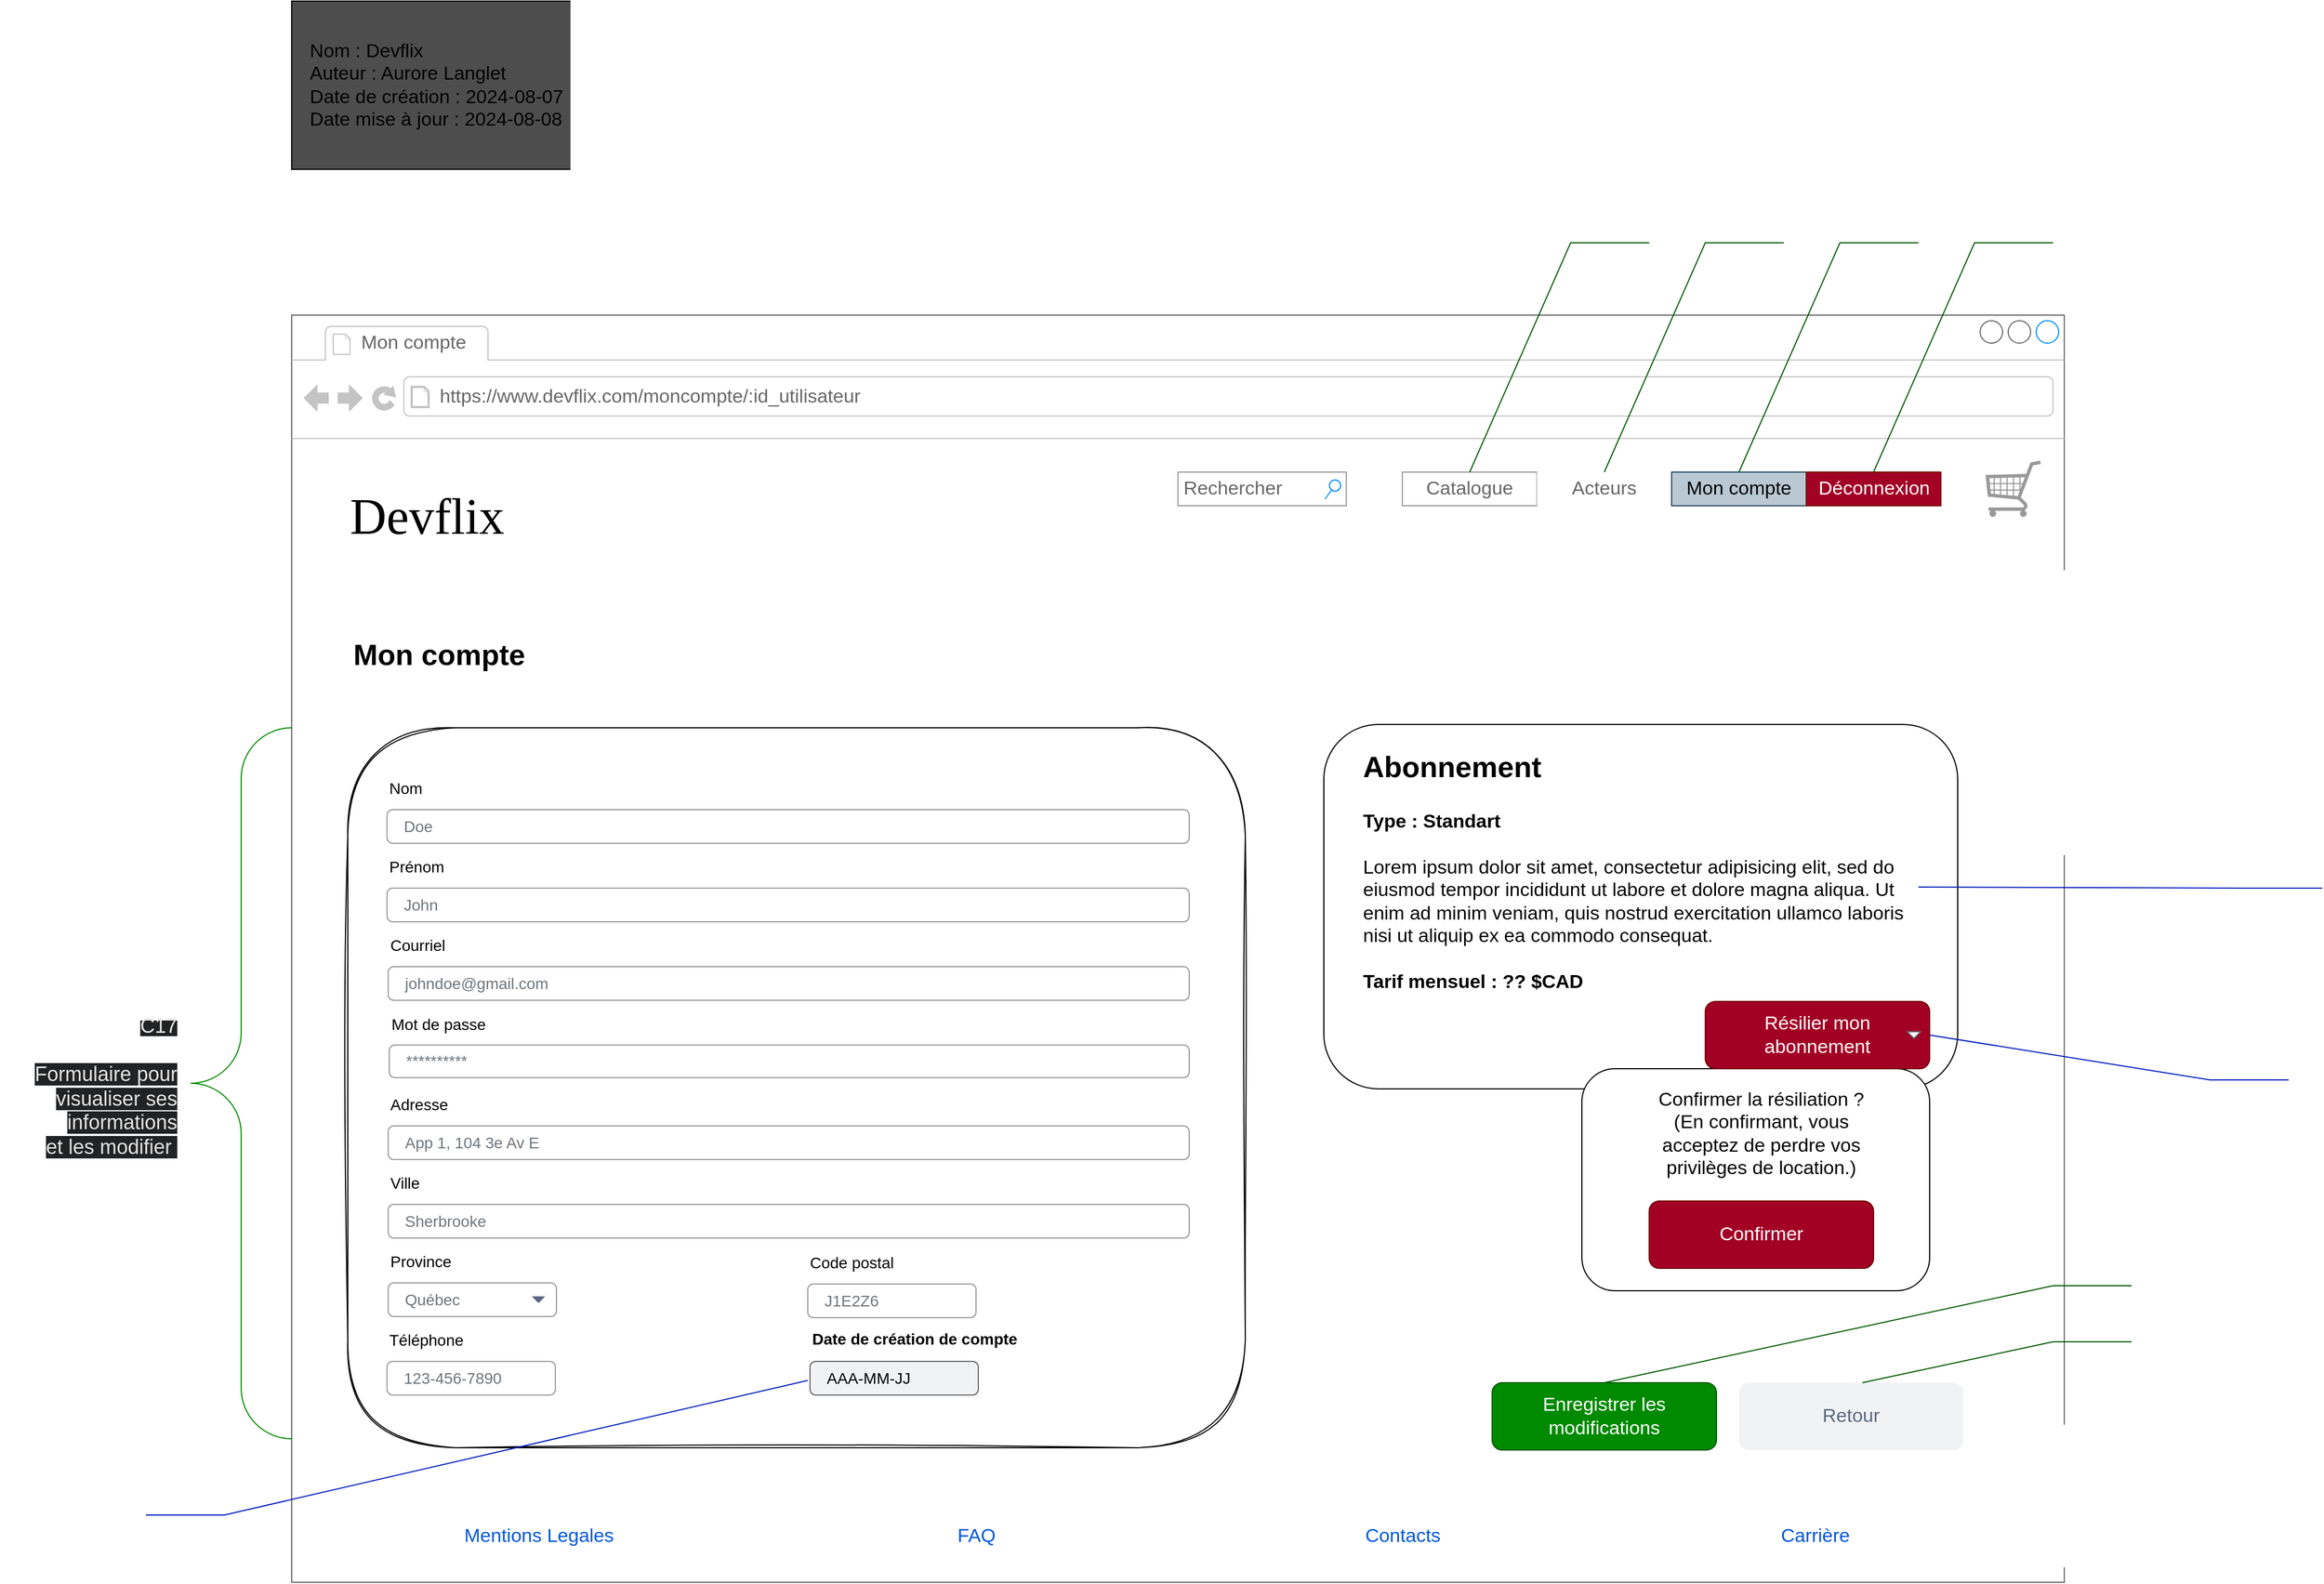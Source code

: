 <mxfile version="24.7.5">
  <diagram id="ljUYexrTJV3vJKpsYPH5" name="monCompte">
    <mxGraphModel dx="3800" dy="3442" grid="1" gridSize="10" guides="1" tooltips="1" connect="1" arrows="1" fold="1" page="1" pageScale="1" pageWidth="850" pageHeight="1100" math="0" shadow="0">
      <root>
        <mxCell id="0" />
        <mxCell id="1" parent="0" />
        <mxCell id="tmP-zMUS-FUI-W8UoyRU-4" value="" style="group;movable=0;resizable=0;rotatable=0;deletable=0;editable=0;locked=1;connectable=0;" parent="1" vertex="1" connectable="0">
          <mxGeometry x="-1430" y="-1690" width="1580" height="1130" as="geometry" />
        </mxCell>
        <mxCell id="S5trsQchKRRkgE_4zOQo-1" value="" style="strokeWidth=1;shadow=0;dashed=0;align=center;html=1;shape=mxgraph.mockup.containers.browserWindow;rSize=0;strokeColor=#666666;strokeColor2=#008cff;strokeColor3=#c4c4c4;mainText=,;recursiveResize=0;container=0;movable=1;resizable=1;rotatable=1;deletable=1;editable=1;locked=0;connectable=1;" parent="tmP-zMUS-FUI-W8UoyRU-4" vertex="1">
          <mxGeometry width="1580" height="1130" as="geometry" />
        </mxCell>
        <mxCell id="tmP-zMUS-FUI-W8UoyRU-1" value="Mon compte" style="strokeWidth=1;shadow=0;dashed=0;align=center;html=1;shape=mxgraph.mockup.containers.anchor;fontSize=17;fontColor=#666666;align=left;whiteSpace=wrap;movable=0;resizable=0;rotatable=0;deletable=0;editable=0;locked=1;connectable=0;" parent="tmP-zMUS-FUI-W8UoyRU-4" vertex="1">
          <mxGeometry x="60" y="12" width="110" height="26" as="geometry" />
        </mxCell>
        <mxCell id="tmP-zMUS-FUI-W8UoyRU-2" value="https://www.devflix.com/moncompte/:id_utilisateur" style="strokeWidth=1;shadow=0;dashed=0;align=center;html=1;shape=mxgraph.mockup.containers.anchor;rSize=0;fontSize=17;fontColor=#666666;align=left;movable=0;resizable=0;rotatable=0;deletable=0;editable=0;locked=1;connectable=0;" parent="tmP-zMUS-FUI-W8UoyRU-4" vertex="1">
          <mxGeometry x="130" y="60" width="250" height="26" as="geometry" />
        </mxCell>
        <mxCell id="S5trsQchKRRkgE_4zOQo-2" value="Devflix" style="text;html=1;points=[];align=left;verticalAlign=top;spacingTop=-4;fontSize=45;fontFamily=Verdana;movable=0;resizable=0;rotatable=0;deletable=0;editable=0;locked=1;connectable=0;" parent="1" vertex="1">
          <mxGeometry x="-1380" y="-1540" width="340" height="50" as="geometry" />
        </mxCell>
        <mxCell id="S5trsQchKRRkgE_4zOQo-3" value="Mentions Legales" style="fillColor=none;strokeColor=none;html=1;fontColor=#0057D8;align=center;verticalAlign=middle;fontStyle=0;fontSize=17;" parent="1" vertex="1">
          <mxGeometry x="-1335" y="-639" width="250" height="75" as="geometry" />
        </mxCell>
        <mxCell id="S5trsQchKRRkgE_4zOQo-4" value="FAQ" style="fillColor=none;strokeColor=none;html=1;fontColor=#0057D8;align=center;verticalAlign=middle;fontStyle=0;fontSize=17;fontFamily=Helvetica;" parent="1" vertex="1">
          <mxGeometry x="-945" y="-639" width="250" height="75" as="geometry" />
        </mxCell>
        <mxCell id="S5trsQchKRRkgE_4zOQo-5" value="Contacts" style="fillColor=none;strokeColor=none;html=1;fontColor=#0057D8;align=center;verticalAlign=middle;fontStyle=0;fontSize=17;fontFamily=Helvetica;" parent="1" vertex="1">
          <mxGeometry x="-565" y="-639" width="250" height="75" as="geometry" />
        </mxCell>
        <mxCell id="S5trsQchKRRkgE_4zOQo-6" value="Carrière&amp;nbsp;" style="fillColor=none;strokeColor=none;html=1;fontColor=#0057D8;align=center;verticalAlign=middle;fontStyle=0;fontSize=17;fontFamily=Helvetica;" parent="1" vertex="1">
          <mxGeometry x="-195" y="-639" width="250" height="75" as="geometry" />
        </mxCell>
        <mxCell id="S5trsQchKRRkgE_4zOQo-7" value="" style="group;movable=1;resizable=1;rotatable=1;deletable=1;editable=1;locked=0;connectable=1;" parent="1" vertex="1" connectable="0">
          <mxGeometry x="-440" y="-1780" width="580" height="280" as="geometry" />
        </mxCell>
        <mxCell id="S5trsQchKRRkgE_4zOQo-8" value="" style="swimlane;shape=mxgraph.bootstrap.anchor;strokeColor=#999999;fillColor=#ffffff;fontColor=#666666;childLayout=stackLayout;horizontal=0;startSize=0;horizontalStack=1;resizeParent=1;resizeParentMax=0;resizeLast=0;collapsible=0;marginBottom=0;whiteSpace=wrap;html=1;" parent="S5trsQchKRRkgE_4zOQo-7" vertex="1">
          <mxGeometry y="230" width="480" height="30" as="geometry" />
        </mxCell>
        <mxCell id="S5trsQchKRRkgE_4zOQo-9" value="Catalogue" style="text;strokeColor=inherit;align=center;verticalAlign=middle;spacingLeft=10;spacingRight=10;overflow=hidden;points=[[0,0.5],[1,0.5]];portConstraint=eastwest;rotatable=0;whiteSpace=wrap;html=1;fillColor=inherit;fontColor=inherit;fontSize=17;movable=0;resizable=0;deletable=0;editable=0;locked=1;connectable=0;" parent="S5trsQchKRRkgE_4zOQo-8" vertex="1">
          <mxGeometry width="120" height="30" as="geometry" />
        </mxCell>
        <mxCell id="S5trsQchKRRkgE_4zOQo-11" value="Acteurs" style="text;strokeColor=none;align=center;verticalAlign=middle;spacingLeft=10;spacingRight=10;overflow=hidden;points=[[0,0.5],[1,0.5]];portConstraint=eastwest;rotatable=0;whiteSpace=wrap;html=1;fillColor=inherit;fontColor=inherit;fontSize=17;movable=0;resizable=0;deletable=0;editable=0;locked=1;connectable=0;" parent="S5trsQchKRRkgE_4zOQo-8" vertex="1">
          <mxGeometry x="120" width="120" height="30" as="geometry" />
        </mxCell>
        <mxCell id="S5trsQchKRRkgE_4zOQo-10" value="Mon compte" style="text;strokeColor=#23445d;align=center;verticalAlign=middle;spacingLeft=10;spacingRight=10;overflow=hidden;points=[[0,0.5],[1,0.5]];portConstraint=eastwest;rotatable=0;whiteSpace=wrap;html=1;fillColor=#bac8d3;fontSize=17;movable=0;resizable=0;deletable=0;editable=0;locked=1;connectable=0;" parent="S5trsQchKRRkgE_4zOQo-8" vertex="1">
          <mxGeometry x="240" width="120" height="30" as="geometry" />
        </mxCell>
        <mxCell id="S5trsQchKRRkgE_4zOQo-12" value="Déconnexion&amp;nbsp;" style="text;strokeColor=#6F0000;align=center;verticalAlign=middle;spacingLeft=10;spacingRight=10;overflow=hidden;points=[[0,0.5],[1,0.5]];portConstraint=eastwest;rotatable=0;whiteSpace=wrap;html=1;fillColor=#a20025;fontColor=#ffffff;fontSize=17;movable=0;resizable=0;deletable=0;editable=0;locked=1;connectable=0;" parent="S5trsQchKRRkgE_4zOQo-8" vertex="1">
          <mxGeometry x="360" width="120" height="30" as="geometry" />
        </mxCell>
        <mxCell id="S5trsQchKRRkgE_4zOQo-13" value="C4" style="strokeWidth=1;shadow=0;dashed=0;align=center;html=1;shape=mxgraph.mockup.text.callout;linkText=;textSize=17;textColor=#666666;callDir=NE;callStyle=line;fontSize=17;align=right;verticalAlign=top;strokeColor=#005700;fillColor=#008a00;fontColor=#ffffff;" parent="S5trsQchKRRkgE_4zOQo-7" vertex="1">
          <mxGeometry x="180" width="160" height="230" as="geometry" />
        </mxCell>
        <mxCell id="S5trsQchKRRkgE_4zOQo-14" value="C1" style="strokeWidth=1;shadow=0;dashed=0;align=center;html=1;shape=mxgraph.mockup.text.callout;linkText=;textSize=17;textColor=#666666;callDir=NE;callStyle=line;fontSize=17;align=right;verticalAlign=top;strokeColor=#005700;fillColor=#008a00;fontColor=#ffffff;" parent="S5trsQchKRRkgE_4zOQo-7" vertex="1">
          <mxGeometry x="60" width="160" height="230" as="geometry" />
        </mxCell>
        <mxCell id="S5trsQchKRRkgE_4zOQo-15" value="C17" style="strokeWidth=1;shadow=0;dashed=0;align=center;html=1;shape=mxgraph.mockup.text.callout;linkText=;textSize=17;textColor=#666666;callDir=NE;callStyle=line;fontSize=17;align=right;verticalAlign=top;strokeColor=#005700;fillColor=#008a00;fontColor=#ffffff;" parent="S5trsQchKRRkgE_4zOQo-7" vertex="1">
          <mxGeometry x="300" width="160" height="230" as="geometry" />
        </mxCell>
        <mxCell id="S5trsQchKRRkgE_4zOQo-16" value="C46" style="strokeWidth=1;shadow=0;dashed=0;align=center;html=1;shape=mxgraph.mockup.text.callout;linkText=;textSize=17;textColor=#666666;callDir=NE;callStyle=line;fontSize=17;align=right;verticalAlign=top;strokeColor=#005700;fillColor=#008a00;fontColor=#ffffff;" parent="S5trsQchKRRkgE_4zOQo-7" vertex="1">
          <mxGeometry x="420" width="160" height="230" as="geometry" />
        </mxCell>
        <mxCell id="S5trsQchKRRkgE_4zOQo-17" value="" style="verticalLabelPosition=bottom;shadow=0;dashed=0;align=center;html=1;verticalAlign=top;strokeWidth=1;shape=mxgraph.mockup.misc.shoppingCart;strokeColor=#999999;" parent="S5trsQchKRRkgE_4zOQo-7" vertex="1">
          <mxGeometry x="520" y="220" width="50" height="50" as="geometry" />
        </mxCell>
        <mxCell id="S5trsQchKRRkgE_4zOQo-18" value="Mon compte" style="text;align=left;fontStyle=1;verticalAlign=middle;spacingLeft=3;spacingRight=3;strokeColor=none;rotatable=0;points=[[0,0.5],[1,0.5]];portConstraint=eastwest;html=1;fontSize=26;movable=0;resizable=0;deletable=0;editable=0;locked=1;connectable=0;" parent="1" vertex="1">
          <mxGeometry x="-1380" y="-1400" width="230" height="26" as="geometry" />
        </mxCell>
        <mxCell id="S5trsQchKRRkgE_4zOQo-19" value="&lt;font style=&quot;font-size: 17px;&quot;&gt;Rechercher&lt;/font&gt;" style="strokeWidth=1;shadow=0;dashed=0;align=center;html=1;shape=mxgraph.mockup.forms.searchBox;strokeColor=#999999;mainText=;strokeColor2=#008cff;fontColor=#666666;fontSize=17;align=left;spacingLeft=3;whiteSpace=wrap;" parent="1" vertex="1">
          <mxGeometry x="-640" y="-1550" width="150" height="30" as="geometry" />
        </mxCell>
        <mxCell id="S5trsQchKRRkgE_4zOQo-21" value="&lt;font style=&quot;font-size: 17px;&quot;&gt;&amp;nbsp; &amp;nbsp;Nom : Devflix&lt;br&gt;&amp;nbsp; &amp;nbsp;Auteur : Aurore Langlet&lt;br&gt;&amp;nbsp; &amp;nbsp;Date de création : 2024-08-07&lt;br&gt;&amp;nbsp; &amp;nbsp;Date mise à jour : 2024-08-08&lt;/font&gt;" style="rounded=0;whiteSpace=wrap;html=1;align=left;fillColor=#4D4D4D;strokeColor=#000000;" parent="1" vertex="1">
          <mxGeometry x="-1430" y="-1970" width="580" height="150" as="geometry" />
        </mxCell>
        <mxCell id="9evtDOsmeqiBR4keEaEm-121" value="" style="rounded=1;whiteSpace=wrap;html=1;sketch=1;curveFitting=1;jiggle=2;" parent="1" vertex="1">
          <mxGeometry x="-1380" y="-1322" width="800" height="642" as="geometry" />
        </mxCell>
        <mxCell id="9evtDOsmeqiBR4keEaEm-126" value="Retour" style="rounded=1;fillColor=#F1F2F4;strokeColor=none;html=1;whiteSpace=wrap;fontColor=#596780;align=center;verticalAlign=middle;fontStyle=0;fontSize=17;sketch=0;fontFamily=Helvetica;" parent="1" vertex="1">
          <mxGeometry x="-140" y="-738" width="200" height="60" as="geometry" />
        </mxCell>
        <mxCell id="9evtDOsmeqiBR4keEaEm-127" value="C18" style="strokeWidth=1;shadow=0;dashed=0;align=center;html=1;shape=mxgraph.mockup.text.callout;linkText=;textSize=17;textColor=#666666;callDir=NE;callStyle=line;fontSize=17;align=right;verticalAlign=top;strokeColor=#005700;fillColor=#008a00;fontColor=#ffffff;" parent="1" vertex="1">
          <mxGeometry x="-260" y="-850" width="470" height="112" as="geometry" />
        </mxCell>
        <mxCell id="9evtDOsmeqiBR4keEaEm-130" value="Enregistrer les modifications" style="rounded=1;fillColor=#008a00;strokeColor=#005700;html=1;whiteSpace=wrap;fontColor=#ffffff;align=center;verticalAlign=middle;fontStyle=0;fontSize=17;sketch=0;fontFamily=Helvetica;" parent="1" vertex="1">
          <mxGeometry x="-360" y="-738" width="200" height="60" as="geometry" />
        </mxCell>
        <mxCell id="9evtDOsmeqiBR4keEaEm-132" value="C8" style="strokeWidth=1;shadow=0;dashed=0;align=center;html=1;shape=mxgraph.mockup.text.callout;linkText=;textSize=17;textColor=#666666;callDir=NE;callStyle=line;fontSize=17;align=right;verticalAlign=top;strokeColor=#005700;fillColor=#008a00;fontColor=#ffffff;" parent="1" vertex="1">
          <mxGeometry x="-30" y="-800" width="240" height="62" as="geometry" />
        </mxCell>
        <mxCell id="9evtDOsmeqiBR4keEaEm-139" value="" style="group" parent="1" vertex="1" connectable="0">
          <mxGeometry x="-1345" y="-1219" width="715" height="70" as="geometry" />
        </mxCell>
        <mxCell id="9evtDOsmeqiBR4keEaEm-140" value="Prénom" style="fillColor=none;strokeColor=none;align=left;fontSize=14;" parent="9evtDOsmeqiBR4keEaEm-139" vertex="1">
          <mxGeometry width="688.519" height="40" as="geometry" />
        </mxCell>
        <mxCell id="9evtDOsmeqiBR4keEaEm-141" value="John" style="html=1;shadow=0;dashed=0;shape=mxgraph.bootstrap.rrect;rSize=5;fillColor=none;strokeColor=#999999;align=left;spacing=15;fontSize=14;fontColor=#6C767D;" parent="9evtDOsmeqiBR4keEaEm-139" vertex="1">
          <mxGeometry y="40" width="715" height="30" as="geometry" />
        </mxCell>
        <mxCell id="pXry2z8wWuPpW1_nWXZ_-15" value="" style="group" parent="1" vertex="1" connectable="0">
          <mxGeometry x="-1344" y="-937" width="714" height="70" as="geometry" />
        </mxCell>
        <mxCell id="pXry2z8wWuPpW1_nWXZ_-16" value="Ville" style="fillColor=none;strokeColor=none;align=left;fontSize=14;" parent="pXry2z8wWuPpW1_nWXZ_-15" vertex="1">
          <mxGeometry width="687.556" height="40" as="geometry" />
        </mxCell>
        <mxCell id="pXry2z8wWuPpW1_nWXZ_-17" value="Sherbrooke" style="html=1;shadow=0;dashed=0;shape=mxgraph.bootstrap.rrect;rSize=5;fillColor=none;strokeColor=#999999;align=left;spacing=15;fontSize=14;fontColor=#6C767D;" parent="pXry2z8wWuPpW1_nWXZ_-15" vertex="1">
          <mxGeometry y="40" width="714" height="30" as="geometry" />
        </mxCell>
        <mxCell id="pXry2z8wWuPpW1_nWXZ_-24" value="" style="group" parent="1" vertex="1" connectable="0">
          <mxGeometry x="-1345" y="-1289" width="715" height="70" as="geometry" />
        </mxCell>
        <mxCell id="9evtDOsmeqiBR4keEaEm-133" value="Nom" style="fillColor=none;strokeColor=none;align=left;fontSize=14;" parent="pXry2z8wWuPpW1_nWXZ_-24" vertex="1">
          <mxGeometry width="328.445" height="40" as="geometry" />
        </mxCell>
        <mxCell id="9evtDOsmeqiBR4keEaEm-134" value="Doe" style="html=1;shadow=0;dashed=0;shape=mxgraph.bootstrap.rrect;rSize=5;fillColor=none;strokeColor=#999999;align=left;spacing=15;fontSize=14;fontColor=#6C767D;" parent="pXry2z8wWuPpW1_nWXZ_-24" vertex="1">
          <mxGeometry y="40" width="715" height="30" as="geometry" />
        </mxCell>
        <mxCell id="pXry2z8wWuPpW1_nWXZ_-25" value="" style="group" parent="1" vertex="1" connectable="0">
          <mxGeometry x="-1344" y="-1007" width="714" height="70" as="geometry" />
        </mxCell>
        <mxCell id="pXry2z8wWuPpW1_nWXZ_-13" value="Adresse" style="fillColor=none;strokeColor=none;align=left;fontSize=14;" parent="pXry2z8wWuPpW1_nWXZ_-25" vertex="1">
          <mxGeometry width="327.986" height="40" as="geometry" />
        </mxCell>
        <mxCell id="pXry2z8wWuPpW1_nWXZ_-14" value="App 1, 104 3e Av E" style="html=1;shadow=0;dashed=0;shape=mxgraph.bootstrap.rrect;rSize=5;fillColor=none;strokeColor=#999999;align=left;spacing=15;fontSize=14;fontColor=#6C767D;" parent="pXry2z8wWuPpW1_nWXZ_-25" vertex="1">
          <mxGeometry y="40" width="714" height="30" as="geometry" />
        </mxCell>
        <mxCell id="pXry2z8wWuPpW1_nWXZ_-32" value="" style="group" parent="1" vertex="1" connectable="0">
          <mxGeometry x="-1344" y="-1149" width="714" height="70" as="geometry" />
        </mxCell>
        <mxCell id="pXry2z8wWuPpW1_nWXZ_-33" value="Courriel" style="fillColor=none;strokeColor=none;align=left;fontSize=14;" parent="pXry2z8wWuPpW1_nWXZ_-32" vertex="1">
          <mxGeometry width="327.986" height="40" as="geometry" />
        </mxCell>
        <mxCell id="pXry2z8wWuPpW1_nWXZ_-34" value="johndoe@gmail.com" style="html=1;shadow=0;dashed=0;shape=mxgraph.bootstrap.rrect;rSize=5;fillColor=none;strokeColor=#999999;align=left;spacing=15;fontSize=14;fontColor=#6C767D;" parent="pXry2z8wWuPpW1_nWXZ_-32" vertex="1">
          <mxGeometry y="40" width="714" height="30" as="geometry" />
        </mxCell>
        <mxCell id="pXry2z8wWuPpW1_nWXZ_-36" value="" style="group" parent="1" vertex="1" connectable="0">
          <mxGeometry x="-970" y="-866" width="150" height="70" as="geometry" />
        </mxCell>
        <mxCell id="pXry2z8wWuPpW1_nWXZ_-30" value="Code postal" style="fillColor=none;strokeColor=none;align=left;fontSize=14;" parent="pXry2z8wWuPpW1_nWXZ_-36" vertex="1">
          <mxGeometry width="147" height="40" as="geometry" />
        </mxCell>
        <mxCell id="pXry2z8wWuPpW1_nWXZ_-31" value="J1E2Z6" style="html=1;shadow=0;dashed=0;shape=mxgraph.bootstrap.rrect;rSize=5;fillColor=none;strokeColor=#999999;align=left;spacing=15;fontSize=14;fontColor=#6C767D;" parent="pXry2z8wWuPpW1_nWXZ_-36" vertex="1">
          <mxGeometry y="40" width="150" height="30" as="geometry" />
        </mxCell>
        <mxCell id="pXry2z8wWuPpW1_nWXZ_-39" value="" style="group" parent="1" vertex="1" connectable="0">
          <mxGeometry x="-1345" y="-797" width="150" height="70" as="geometry" />
        </mxCell>
        <mxCell id="pXry2z8wWuPpW1_nWXZ_-40" value="Téléphone" style="fillColor=none;strokeColor=none;align=left;fontSize=14;" parent="pXry2z8wWuPpW1_nWXZ_-39" vertex="1">
          <mxGeometry width="147" height="40" as="geometry" />
        </mxCell>
        <mxCell id="pXry2z8wWuPpW1_nWXZ_-41" value="123-456-7890" style="html=1;shadow=0;dashed=0;shape=mxgraph.bootstrap.rrect;rSize=5;fillColor=none;strokeColor=#999999;align=left;spacing=15;fontSize=14;fontColor=#6C767D;" parent="pXry2z8wWuPpW1_nWXZ_-39" vertex="1">
          <mxGeometry y="40" width="150" height="30" as="geometry" />
        </mxCell>
        <mxCell id="ahASzPvTcODpPdsd1R9B-1" value="" style="group" parent="1" vertex="1" connectable="0">
          <mxGeometry x="-1343" y="-1078" width="713" height="68" as="geometry" />
        </mxCell>
        <mxCell id="ahASzPvTcODpPdsd1R9B-2" value="Mot de passe" style="fillColor=none;strokeColor=none;align=left;fontSize=14;" parent="ahASzPvTcODpPdsd1R9B-1" vertex="1">
          <mxGeometry width="327.527" height="38.857" as="geometry" />
        </mxCell>
        <mxCell id="ahASzPvTcODpPdsd1R9B-3" value="**********" style="html=1;shadow=0;dashed=0;shape=mxgraph.bootstrap.rrect;rSize=5;fillColor=none;strokeColor=#999999;align=left;spacing=15;fontSize=14;fontColor=#6C767D;" parent="ahASzPvTcODpPdsd1R9B-1" vertex="1">
          <mxGeometry y="38.857" width="713" height="29.143" as="geometry" />
        </mxCell>
        <mxCell id="kCK6fTxZg9ybXE5PRcxm-1" value="" style="labelPosition=right;align=left;strokeWidth=1;shape=mxgraph.mockup.markup.curlyBrace;html=1;shadow=0;dashed=0;strokeColor=#008A00;direction=north;rotation=0;fillColor=#FFFFFF;" parent="1" vertex="1">
          <mxGeometry x="-1520" y="-1322" width="90" height="634" as="geometry" />
        </mxCell>
        <mxCell id="kCK6fTxZg9ybXE5PRcxm-2" value="&lt;span style=&quot;color: rgb(232, 230, 227); font-family: Helvetica, Arial, sans-serif; font-variant-ligatures: none; white-space-collapse: preserve; background-color: rgb(32, 34, 36);&quot;&gt;&lt;font style=&quot;font-size: 18px;&quot;&gt;C17&lt;/font&gt;&lt;/span&gt;&lt;div&gt;&lt;font face=&quot;Helvetica, Arial, sans-serif&quot; color=&quot;#e8e6e3&quot;&gt;&lt;span style=&quot;font-size: 18px; font-variant-ligatures: none; white-space-collapse: preserve; background-color: rgb(32, 34, 36);&quot;&gt;&lt;br&gt;&lt;/span&gt;&lt;/font&gt;&lt;/div&gt;&lt;div&gt;&lt;font face=&quot;Helvetica, Arial, sans-serif&quot; color=&quot;#e8e6e3&quot;&gt;&lt;span style=&quot;font-size: 18px; font-variant-ligatures: none; white-space-collapse: preserve; background-color: rgb(32, 34, 36);&quot;&gt;Formulaire pour&lt;/span&gt;&lt;/font&gt;&lt;/div&gt;&lt;div&gt;&lt;font face=&quot;Helvetica, Arial, sans-serif&quot; color=&quot;#e8e6e3&quot;&gt;&lt;span style=&quot;font-size: 18px; font-variant-ligatures: none; white-space-collapse: preserve; background-color: rgb(32, 34, 36);&quot;&gt;visualiser &lt;/span&gt;&lt;/font&gt;&lt;span style=&quot;background-color: rgb(32, 34, 36); font-size: 18px; font-variant-ligatures: none; white-space-collapse: preserve; color: rgb(232, 230, 227); font-family: Helvetica, Arial, sans-serif;&quot;&gt;ses&lt;/span&gt;&lt;/div&gt;&lt;div&gt;&lt;span style=&quot;background-color: rgb(32, 34, 36); color: rgb(232, 230, 227); font-family: Helvetica, Arial, sans-serif; font-size: 18px; font-variant-ligatures: none; white-space-collapse: preserve;&quot;&gt;informations&lt;/span&gt;&lt;/div&gt;&lt;div&gt;&lt;span style=&quot;background-color: rgb(32, 34, 36); color: rgb(232, 230, 227); font-family: Helvetica, Arial, sans-serif; font-size: 18px; font-variant-ligatures: none; white-space-collapse: preserve;&quot;&gt;et les modifier &lt;/span&gt;&lt;/div&gt;" style="text;spacingTop=-5;whiteSpace=wrap;html=1;align=right;fontSize=12;fontFamily=Helvetica;fillColor=none;strokeColor=none;" parent="1" vertex="1">
          <mxGeometry x="-1690" y="-1068" width="160" height="170" as="geometry" />
        </mxCell>
        <mxCell id="kCK6fTxZg9ybXE5PRcxm-3" value="" style="rounded=1;whiteSpace=wrap;html=1;" parent="1" vertex="1">
          <mxGeometry x="-510" y="-1325" width="565" height="325" as="geometry" />
        </mxCell>
        <mxCell id="HD16LSdlpg-Yl2H2NQBs-1" value="Abonnement" style="text;align=left;fontStyle=1;verticalAlign=middle;spacingLeft=3;spacingRight=3;strokeColor=none;rotatable=0;points=[[0,0.5],[1,0.5]];portConstraint=eastwest;html=1;fontSize=26;" parent="1" vertex="1">
          <mxGeometry x="-480" y="-1300" width="230" height="26" as="geometry" />
        </mxCell>
        <mxCell id="HD16LSdlpg-Yl2H2NQBs-9" value="" style="group" parent="1" vertex="1" connectable="0">
          <mxGeometry x="-1344" y="-867" width="150" height="70" as="geometry" />
        </mxCell>
        <mxCell id="HD16LSdlpg-Yl2H2NQBs-10" value="Province" style="fillColor=none;strokeColor=none;align=left;fontSize=14;" parent="HD16LSdlpg-Yl2H2NQBs-9" vertex="1">
          <mxGeometry width="147" height="40" as="geometry" />
        </mxCell>
        <mxCell id="HD16LSdlpg-Yl2H2NQBs-11" value="Québec" style="html=1;shadow=0;dashed=0;shape=mxgraph.bootstrap.rrect;rSize=5;fillColor=none;strokeColor=#999999;align=left;spacing=15;fontSize=14;fontColor=#6C767D;" parent="HD16LSdlpg-Yl2H2NQBs-9" vertex="1">
          <mxGeometry y="40" width="150" height="30" as="geometry" />
        </mxCell>
        <mxCell id="9evtDOsmeqiBR4keEaEm-138" value="" style="shape=triangle;direction=south;fillColor=#596780;strokeColor=none;html=1;sketch=0;" parent="1" vertex="1">
          <mxGeometry x="-1216" y="-815" width="12" height="6" as="geometry">
            <mxPoint x="156" y="14" as="offset" />
          </mxGeometry>
        </mxCell>
        <mxCell id="HD16LSdlpg-Yl2H2NQBs-12" value="&lt;div&gt;&lt;font style=&quot;font-size: 17px;&quot;&gt;&lt;b&gt;Type : Standart&lt;/b&gt;&lt;/font&gt;&lt;/div&gt;&lt;font style=&quot;font-size: 17px;&quot;&gt;&lt;div&gt;&lt;font style=&quot;font-size: 17px;&quot;&gt;&lt;br&gt;&lt;/font&gt;&lt;/div&gt;Lorem ipsum dolor sit amet, consectetur adipisicing elit, sed do eiusmod tempor incididunt ut labore et dolore magna aliqua. Ut enim ad minim veniam, quis nostrud exercitation ullamco laboris nisi ut aliquip ex ea commodo consequat.&lt;/font&gt;&lt;div&gt;&lt;font style=&quot;font-size: 17px;&quot;&gt;&lt;br&gt;&lt;/font&gt;&lt;/div&gt;&lt;div&gt;&lt;font style=&quot;font-size: 17px;&quot;&gt;&lt;b&gt;Tarif mensuel : ?? $CAD&lt;/b&gt;&lt;/font&gt;&lt;/div&gt;" style="text;spacingTop=-5;whiteSpace=wrap;html=1;align=left;fontSize=12;fontFamily=Helvetica;fillColor=none;strokeColor=none;rounded=0;shadow=1;labelBackgroundColor=none;movable=1;resizable=1;rotatable=1;deletable=1;editable=1;locked=0;connectable=1;" parent="1" vertex="1">
          <mxGeometry x="-477.5" y="-1250" width="500" height="150" as="geometry" />
        </mxCell>
        <mxCell id="I20y5bQBnJd6BNsnyGfJ-1" value="&lt;div style=&quot;&quot;&gt;&lt;span style=&quot;background-color: initial;&quot;&gt;Texte sur ce qui&lt;/span&gt;&lt;/div&gt;&lt;div style=&quot;&quot;&gt;&lt;span style=&quot;background-color: initial;&quot;&gt;est&amp;nbsp;&lt;/span&gt;&lt;span style=&quot;background-color: initial; text-align: left;&quot;&gt;compris&lt;/span&gt;&lt;/div&gt;&lt;div style=&quot;&quot;&gt;&lt;span style=&quot;background-color: initial; text-align: left;&quot;&gt;dans&amp;nbsp;&lt;/span&gt;&lt;span style=&quot;background-color: initial; text-align: left;&quot;&gt;l&#39;abonnement&lt;/span&gt;&lt;/div&gt;" style="strokeWidth=1;shadow=0;dashed=0;align=left;html=1;shape=mxgraph.mockup.text.callout;linkText=;textSize=17;textColor=#666666;callDir=SE;callStyle=line;fontSize=17;fontColor=#ffffff;align=right;verticalAlign=bottom;strokeColor=#001DBC;fontFamily=Helvetica;fillColor=#0050ef;" parent="1" vertex="1">
          <mxGeometry x="20" y="-1180" width="360" height="1" as="geometry" />
        </mxCell>
        <mxCell id="rSrbhRd72Vg95hbVGnuS-1" value="Read only" style="strokeWidth=1;shadow=0;dashed=0;align=center;html=1;shape=mxgraph.mockup.text.callout;linkText=;textSize=17;textColor=#666666;callDir=SW;callStyle=line;fontSize=17;fontColor=#ffffff;align=left;verticalAlign=bottom;strokeColor=#001DBC;fillColor=#0050ef;" parent="1" vertex="1">
          <mxGeometry x="-1560" y="-740" width="590" height="120" as="geometry" />
        </mxCell>
        <mxCell id="tmP-zMUS-FUI-W8UoyRU-10" value="" style="rounded=1;whiteSpace=wrap;html=1;" parent="1" vertex="1">
          <mxGeometry x="-280" y="-1018" width="310" height="198" as="geometry" />
        </mxCell>
        <mxCell id="tmP-zMUS-FUI-W8UoyRU-11" value="Confirmer" style="rounded=1;fillColor=#a20025;strokeColor=#6F0000;html=1;whiteSpace=wrap;fontColor=#ffffff;align=center;verticalAlign=middle;fontStyle=0;fontSize=17;sketch=0;fontFamily=Helvetica;" parent="1" vertex="1">
          <mxGeometry x="-220" y="-900" width="200" height="60" as="geometry" />
        </mxCell>
        <mxCell id="tmP-zMUS-FUI-W8UoyRU-12" value="Confirmer la résiliation ?&lt;br style=&quot;font-size: 17px;&quot;&gt;(En confirmant, vous acceptez de perdre vos privilèges de location.)" style="text;html=1;align=center;verticalAlign=middle;whiteSpace=wrap;rounded=0;fontSize=17;" parent="1" vertex="1">
          <mxGeometry x="-230" y="-990" width="220" height="60" as="geometry" />
        </mxCell>
        <mxCell id="tmP-zMUS-FUI-W8UoyRU-14" value="Dropdown pour&lt;div&gt;confirmation&lt;/div&gt;" style="strokeWidth=1;shadow=0;dashed=0;align=left;html=1;shape=mxgraph.mockup.text.callout;linkText=;textSize=17;textColor=#666666;callDir=SE;callStyle=line;fontSize=17;fontColor=#ffffff;align=right;verticalAlign=bottom;strokeColor=#001DBC;fontFamily=Helvetica;fillColor=#0050ef;" parent="1" vertex="1">
          <mxGeometry x="30" y="-1048" width="320" height="40" as="geometry" />
        </mxCell>
        <mxCell id="tmP-zMUS-FUI-W8UoyRU-15" value="" style="group" parent="1" vertex="1" connectable="0">
          <mxGeometry x="-170" y="-1078" width="348" height="60" as="geometry" />
        </mxCell>
        <mxCell id="tmP-zMUS-FUI-W8UoyRU-8" value="Résilier mon&lt;div&gt;abonnement&lt;/div&gt;" style="rounded=1;fillColor=#a20025;strokeColor=#6F0000;html=1;whiteSpace=wrap;fontColor=#ffffff;align=center;verticalAlign=middle;fontStyle=0;fontSize=17;sketch=0;fontFamily=Helvetica;" parent="tmP-zMUS-FUI-W8UoyRU-15" vertex="1">
          <mxGeometry width="200" height="60" as="geometry" />
        </mxCell>
        <mxCell id="tmP-zMUS-FUI-W8UoyRU-9" value="" style="shape=triangle;direction=south;fillColor=#f5f5f5;strokeColor=#666666;html=1;sketch=0;fontColor=#333333;" parent="tmP-zMUS-FUI-W8UoyRU-15" vertex="1">
          <mxGeometry x="180" y="27" width="12" height="6" as="geometry">
            <mxPoint x="156" y="14" as="offset" />
          </mxGeometry>
        </mxCell>
        <mxCell id="tmP-zMUS-FUI-W8UoyRU-17" value="" style="group" parent="1" vertex="1" connectable="0">
          <mxGeometry x="-968" y="-787" width="200" height="60" as="geometry" />
        </mxCell>
        <mxCell id="9evtDOsmeqiBR4keEaEm-124" value="&lt;font style=&quot;font-size: 14px;&quot;&gt;Date de création de compte&amp;nbsp;&lt;/font&gt;" style="fillColor=none;strokeColor=none;html=1;fontSize=14;fontStyle=0;align=left;fontColor=default;fontStyle=1;fontSize=11;hachureGap=4;pointerEvents=0;fontFamily=Helvetica;rounded=0;glass=0;shadow=0;verticalAlign=middle;" parent="tmP-zMUS-FUI-W8UoyRU-17" vertex="1">
          <mxGeometry width="200" height="20" as="geometry" />
        </mxCell>
        <mxCell id="9evtDOsmeqiBR4keEaEm-125" value="&lt;font color=&quot;#000000&quot;&gt;AAA-MM-JJ&lt;/font&gt;" style="html=1;shadow=0;dashed=0;shape=mxgraph.bootstrap.rrect;rSize=5;fillColor=#F1F2F4;strokeColor=#666666;align=left;spacing=15;fontSize=14;fontColor=#6C767D;flipV=1;" parent="tmP-zMUS-FUI-W8UoyRU-17" vertex="1">
          <mxGeometry y="30" width="150" height="30" as="geometry" />
        </mxCell>
      </root>
    </mxGraphModel>
  </diagram>
</mxfile>
